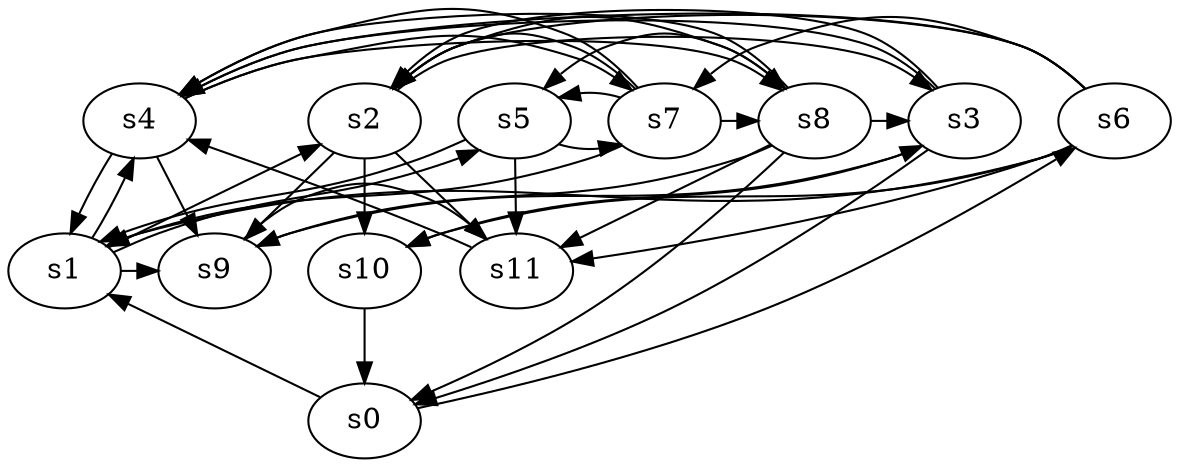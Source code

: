 digraph game_0703_complex_12 {
    s0 [name="s0", player=1, target=1];
    s1 [name="s1", player=0];
    s2 [name="s2", player=1];
    s3 [name="s3", player=1];
    s4 [name="s4", player=1, target=1];
    s5 [name="s5", player=1, target=1];
    s6 [name="s6", player=1, target=1];
    s7 [name="s7", player=0, target=1];
    s8 [name="s8", player=0, target=1];
    s9 [name="s9", player=0];
    s10 [name="s10", player=1, target=1];
    s11 [name="s11", player=0];

    s0 -> s1 [constraint="time % 5 == 0 || time % 5 == 0"];
    s0 -> s6 [constraint="time % 6 == 2"];
    s1 -> s2 [constraint="time % 2 == 1 && time % 3 == 1"];
    s1 -> s4 [constraint="!(time % 4 == 2)"];
    s1 -> s5 [constraint="time % 8 == 2"];
    s1 -> s9 [constraint="time % 3 == 2 && time % 5 == 0"];
    s2 -> s3 [constraint="time % 4 == 0"];
    s2 -> s8 [constraint="time == 3"];
    s2 -> s9;
    s2 -> s10;
    s2 -> s11;
    s3 -> s0 [constraint="time == 2"];
    s3 -> s2 [constraint="time % 6 == 3"];
    s3 -> s4 [constraint="time % 4 == 0 && time % 4 == 1"];
    s3 -> s10 [constraint="!(time % 2 == 0)"];
    s4 -> s1;
    s4 -> s7 [constraint="time % 2 == 1 && time % 5 == 1"];
    s4 -> s8 [constraint="time % 4 == 0 && time % 5 == 1"];
    s4 -> s9;
    s5 -> s1 [constraint="time % 3 == 1 && time % 5 == 1"];
    s5 -> s7 [constraint="!(time % 5 == 2)"];
    s5 -> s11 [constraint="time % 2 == 0 && time % 5 == 1"];
    s6 -> s1 [constraint="time == 9 || time == 11 || time == 12"];
    s6 -> s2 [constraint="time % 3 == 2 && time % 3 == 2"];
    s6 -> s4 [constraint="time % 2 == 0 && time % 4 == 3"];
    s6 -> s7 [constraint="time % 5 == 3 || time % 4 == 3"];
    s6 -> s10 [constraint="time % 3 == 0"];
    s6 -> s11 [constraint="time % 7 == 5"];
    s7 -> s1 [constraint="time % 6 == 3"];
    s7 -> s2 [constraint="time % 4 == 2 && time % 5 == 3"];
    s7 -> s4 [constraint="time % 2 == 0 || time % 4 == 1"];
    s7 -> s5 [constraint="time % 2 == 0 || time % 5 == 4"];
    s7 -> s8 [constraint="time % 2 == 1 || time % 3 == 2"];
    s8 -> s0 [constraint="time % 4 == 3 && time % 5 == 3"];
    s8 -> s3 [constraint="time % 3 == 0 || time % 5 == 3"];
    s8 -> s4 [constraint="time == 1 || time == 2 || time == 5 || time == 9 || time == 13"];
    s8 -> s5 [constraint="!(time % 2 == 1)"];
    s8 -> s9 [constraint="!(time % 6 == 0)"];
    s8 -> s11 [constraint="!(time % 3 == 2)"];
    s9 -> s3 [constraint="time % 3 == 2 || time % 2 == 0"];
    s9 -> s11 [constraint="!(time % 5 == 3)"];
    s10 -> s0;
    s11 -> s4 [constraint="time % 8 == 6"];
}
